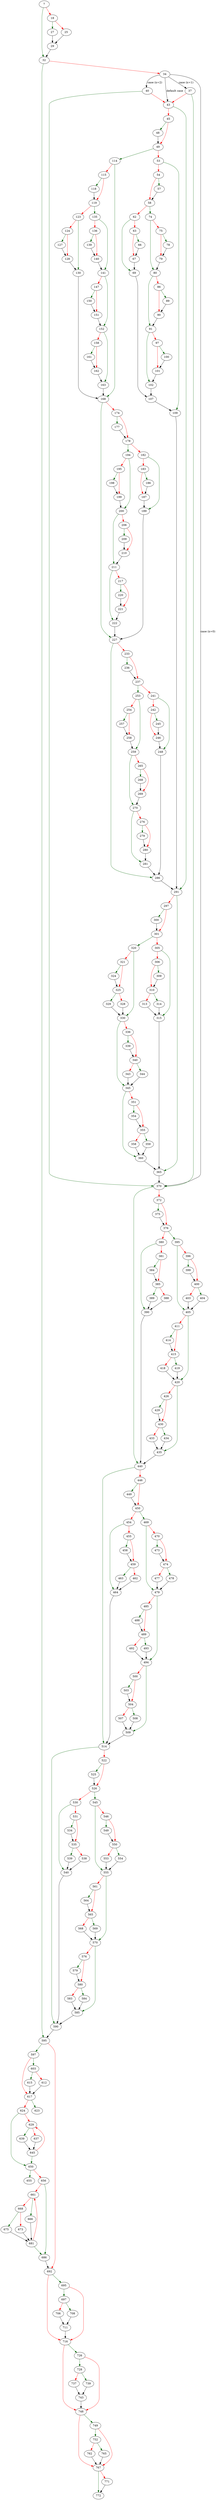 strict digraph "quote_name" {
	// Node definitions.
	7 [entry=true];
	32;
	18;
	27;
	25;
	29;
	595;
	34;
	370;
	37;
	40;
	43;
	291;
	45;
	48;
	49;
	114;
	53;
	109;
	54;
	57;
	58;
	74;
	62;
	69;
	63;
	66;
	67;
	107;
	80;
	75;
	78;
	79;
	91;
	86;
	89;
	90;
	102;
	97;
	100;
	101;
	168;
	115;
	118;
	119;
	135;
	123;
	130;
	124;
	127;
	128;
	141;
	136;
	139;
	140;
	152;
	147;
	150;
	151;
	163;
	158;
	161;
	162;
	227;
	174;
	177;
	178;
	194;
	182;
	189;
	183;
	186;
	187;
	200;
	195;
	198;
	199;
	211;
	206;
	209;
	210;
	222;
	217;
	220;
	221;
	286;
	233;
	236;
	237;
	253;
	241;
	248;
	242;
	245;
	246;
	259;
	254;
	257;
	258;
	270;
	265;
	268;
	269;
	281;
	276;
	279;
	280;
	365;
	297;
	300;
	301;
	320;
	305;
	315;
	306;
	309;
	310;
	314;
	313;
	330;
	321;
	324;
	325;
	329;
	328;
	345;
	336;
	339;
	340;
	344;
	343;
	360;
	351;
	354;
	355;
	359;
	358;
	440;
	372;
	375;
	376;
	395;
	380;
	390;
	381;
	384;
	385;
	389;
	388;
	405;
	396;
	399;
	400;
	404;
	403;
	420;
	411;
	414;
	415;
	419;
	418;
	435;
	426;
	429;
	430;
	434;
	433;
	514;
	446;
	449;
	450;
	469;
	454;
	464;
	455;
	458;
	459;
	463;
	462;
	479;
	470;
	473;
	474;
	478;
	477;
	494;
	485;
	488;
	489;
	493;
	492;
	509;
	500;
	503;
	504;
	508;
	507;
	590;
	522;
	525;
	526;
	545;
	530;
	540;
	531;
	534;
	535;
	539;
	538;
	555;
	546;
	549;
	550;
	554;
	553;
	570;
	561;
	564;
	565;
	569;
	568;
	585;
	576;
	579;
	580;
	584;
	583;
	597;
	692;
	603;
	617;
	615;
	612;
	623;
	624;
	650;
	629;
	639;
	637;
	645;
	655;
	656;
	686;
	661;
	666;
	668;
	681;
	675;
	673;
	695;
	716;
	697;
	708;
	706;
	711;
	726;
	748;
	728;
	739;
	737;
	743;
	749;
	767;
	752;
	765;
	762;
	772;
	771;

	// Edge definitions.
	7 -> 32 [
		color=darkgreen
		cond=true
	];
	7 -> 18 [
		color=red
		cond=false
	];
	32 -> 595 [
		color=darkgreen
		cond=true
	];
	32 -> 34 [
		color=red
		cond=false
	];
	18 -> 27 [
		color=darkgreen
		cond=true
	];
	18 -> 25 [
		color=red
		cond=false
	];
	27 -> 29;
	25 -> 29;
	29 -> 32;
	595 -> 597 [
		color=darkgreen
		cond=true
	];
	595 -> 692 [
		color=red
		cond=false
	];
	34 -> 370 [
		cond="case (x=0)"
		label="case (x=0)"
	];
	34 -> 37 [
		cond="case (x=1)"
		label="case (x=1)"
	];
	34 -> 40 [
		cond="case (x=2)"
		label="case (x=2)"
	];
	34 -> 43 [
		cond="default case"
		label="default case"
	];
	370 -> 440 [
		color=darkgreen
		cond=true
	];
	370 -> 372 [
		color=red
		cond=false
	];
	37 -> 370 [
		color=darkgreen
		cond=true
	];
	37 -> 43 [
		color=red
		cond=false
	];
	40 -> 370 [
		color=darkgreen
		cond=true
	];
	40 -> 43 [
		color=red
		cond=false
	];
	43 -> 291 [
		color=darkgreen
		cond=true
	];
	43 -> 45 [
		color=red
		cond=false
	];
	291 -> 365 [
		color=darkgreen
		cond=true
	];
	291 -> 297 [
		color=red
		cond=false
	];
	45 -> 48 [
		color=darkgreen
		cond=true
	];
	45 -> 49 [
		color=red
		cond=false
	];
	48 -> 49;
	49 -> 114 [
		color=darkgreen
		cond=true
	];
	49 -> 53 [
		color=red
		cond=false
	];
	114 -> 168 [
		color=darkgreen
		cond=true
	];
	114 -> 115 [
		color=red
		cond=false
	];
	53 -> 109 [
		color=darkgreen
		cond=true
	];
	53 -> 54 [
		color=red
		cond=false
	];
	109 -> 291;
	54 -> 57 [
		color=darkgreen
		cond=true
	];
	54 -> 58 [
		color=red
		cond=false
	];
	57 -> 58;
	58 -> 74 [
		color=darkgreen
		cond=true
	];
	58 -> 62 [
		color=red
		cond=false
	];
	74 -> 80 [
		color=darkgreen
		cond=true
	];
	74 -> 75 [
		color=red
		cond=false
	];
	62 -> 69 [
		color=darkgreen
		cond=true
	];
	62 -> 63 [
		color=red
		cond=false
	];
	69 -> 107;
	63 -> 66 [
		color=darkgreen
		cond=true
	];
	63 -> 67 [
		color=red
		cond=false
	];
	66 -> 67;
	67 -> 69;
	107 -> 109;
	80 -> 91 [
		color=darkgreen
		cond=true
	];
	80 -> 86 [
		color=red
		cond=false
	];
	75 -> 78 [
		color=darkgreen
		cond=true
	];
	75 -> 79 [
		color=red
		cond=false
	];
	78 -> 79;
	79 -> 80;
	91 -> 102 [
		color=darkgreen
		cond=true
	];
	91 -> 97 [
		color=red
		cond=false
	];
	86 -> 89 [
		color=darkgreen
		cond=true
	];
	86 -> 90 [
		color=red
		cond=false
	];
	89 -> 90;
	90 -> 91;
	102 -> 107;
	97 -> 100 [
		color=darkgreen
		cond=true
	];
	97 -> 101 [
		color=red
		cond=false
	];
	100 -> 101;
	101 -> 102;
	168 -> 227 [
		color=darkgreen
		cond=true
	];
	168 -> 174 [
		color=red
		cond=false
	];
	115 -> 118 [
		color=darkgreen
		cond=true
	];
	115 -> 119 [
		color=red
		cond=false
	];
	118 -> 119;
	119 -> 135 [
		color=darkgreen
		cond=true
	];
	119 -> 123 [
		color=red
		cond=false
	];
	135 -> 141 [
		color=darkgreen
		cond=true
	];
	135 -> 136 [
		color=red
		cond=false
	];
	123 -> 130 [
		color=darkgreen
		cond=true
	];
	123 -> 124 [
		color=red
		cond=false
	];
	130 -> 168;
	124 -> 127 [
		color=darkgreen
		cond=true
	];
	124 -> 128 [
		color=red
		cond=false
	];
	127 -> 128;
	128 -> 130;
	141 -> 152 [
		color=darkgreen
		cond=true
	];
	141 -> 147 [
		color=red
		cond=false
	];
	136 -> 139 [
		color=darkgreen
		cond=true
	];
	136 -> 140 [
		color=red
		cond=false
	];
	139 -> 140;
	140 -> 141;
	152 -> 163 [
		color=darkgreen
		cond=true
	];
	152 -> 158 [
		color=red
		cond=false
	];
	147 -> 150 [
		color=darkgreen
		cond=true
	];
	147 -> 151 [
		color=red
		cond=false
	];
	150 -> 151;
	151 -> 152;
	163 -> 168;
	158 -> 161 [
		color=darkgreen
		cond=true
	];
	158 -> 162 [
		color=red
		cond=false
	];
	161 -> 162;
	162 -> 163;
	227 -> 286 [
		color=darkgreen
		cond=true
	];
	227 -> 233 [
		color=red
		cond=false
	];
	174 -> 177 [
		color=darkgreen
		cond=true
	];
	174 -> 178 [
		color=red
		cond=false
	];
	177 -> 178;
	178 -> 194 [
		color=darkgreen
		cond=true
	];
	178 -> 182 [
		color=red
		cond=false
	];
	194 -> 200 [
		color=darkgreen
		cond=true
	];
	194 -> 195 [
		color=red
		cond=false
	];
	182 -> 189 [
		color=darkgreen
		cond=true
	];
	182 -> 183 [
		color=red
		cond=false
	];
	189 -> 227;
	183 -> 186 [
		color=darkgreen
		cond=true
	];
	183 -> 187 [
		color=red
		cond=false
	];
	186 -> 187;
	187 -> 189;
	200 -> 211 [
		color=darkgreen
		cond=true
	];
	200 -> 206 [
		color=red
		cond=false
	];
	195 -> 198 [
		color=darkgreen
		cond=true
	];
	195 -> 199 [
		color=red
		cond=false
	];
	198 -> 199;
	199 -> 200;
	211 -> 222 [
		color=darkgreen
		cond=true
	];
	211 -> 217 [
		color=red
		cond=false
	];
	206 -> 209 [
		color=darkgreen
		cond=true
	];
	206 -> 210 [
		color=red
		cond=false
	];
	209 -> 210;
	210 -> 211;
	222 -> 227;
	217 -> 220 [
		color=darkgreen
		cond=true
	];
	217 -> 221 [
		color=red
		cond=false
	];
	220 -> 221;
	221 -> 222;
	286 -> 291;
	233 -> 236 [
		color=darkgreen
		cond=true
	];
	233 -> 237 [
		color=red
		cond=false
	];
	236 -> 237;
	237 -> 253 [
		color=darkgreen
		cond=true
	];
	237 -> 241 [
		color=red
		cond=false
	];
	253 -> 259 [
		color=darkgreen
		cond=true
	];
	253 -> 254 [
		color=red
		cond=false
	];
	241 -> 248 [
		color=darkgreen
		cond=true
	];
	241 -> 242 [
		color=red
		cond=false
	];
	248 -> 286;
	242 -> 245 [
		color=darkgreen
		cond=true
	];
	242 -> 246 [
		color=red
		cond=false
	];
	245 -> 246;
	246 -> 248;
	259 -> 270 [
		color=darkgreen
		cond=true
	];
	259 -> 265 [
		color=red
		cond=false
	];
	254 -> 257 [
		color=darkgreen
		cond=true
	];
	254 -> 258 [
		color=red
		cond=false
	];
	257 -> 258;
	258 -> 259;
	270 -> 281 [
		color=darkgreen
		cond=true
	];
	270 -> 276 [
		color=red
		cond=false
	];
	265 -> 268 [
		color=darkgreen
		cond=true
	];
	265 -> 269 [
		color=red
		cond=false
	];
	268 -> 269;
	269 -> 270;
	281 -> 286;
	276 -> 279 [
		color=darkgreen
		cond=true
	];
	276 -> 280 [
		color=red
		cond=false
	];
	279 -> 280;
	280 -> 281;
	365 -> 370;
	297 -> 300 [
		color=darkgreen
		cond=true
	];
	297 -> 301 [
		color=red
		cond=false
	];
	300 -> 301;
	301 -> 320 [
		color=darkgreen
		cond=true
	];
	301 -> 305 [
		color=red
		cond=false
	];
	320 -> 330 [
		color=darkgreen
		cond=true
	];
	320 -> 321 [
		color=red
		cond=false
	];
	305 -> 315 [
		color=darkgreen
		cond=true
	];
	305 -> 306 [
		color=red
		cond=false
	];
	315 -> 365;
	306 -> 309 [
		color=darkgreen
		cond=true
	];
	306 -> 310 [
		color=red
		cond=false
	];
	309 -> 310;
	310 -> 314 [
		color=darkgreen
		cond=true
	];
	310 -> 313 [
		color=red
		cond=false
	];
	314 -> 315;
	313 -> 315;
	330 -> 345 [
		color=darkgreen
		cond=true
	];
	330 -> 336 [
		color=red
		cond=false
	];
	321 -> 324 [
		color=darkgreen
		cond=true
	];
	321 -> 325 [
		color=red
		cond=false
	];
	324 -> 325;
	325 -> 329 [
		color=darkgreen
		cond=true
	];
	325 -> 328 [
		color=red
		cond=false
	];
	329 -> 330;
	328 -> 330;
	345 -> 360 [
		color=darkgreen
		cond=true
	];
	345 -> 351 [
		color=red
		cond=false
	];
	336 -> 339 [
		color=darkgreen
		cond=true
	];
	336 -> 340 [
		color=red
		cond=false
	];
	339 -> 340;
	340 -> 344 [
		color=darkgreen
		cond=true
	];
	340 -> 343 [
		color=red
		cond=false
	];
	344 -> 345;
	343 -> 345;
	360 -> 365;
	351 -> 354 [
		color=darkgreen
		cond=true
	];
	351 -> 355 [
		color=red
		cond=false
	];
	354 -> 355;
	355 -> 359 [
		color=darkgreen
		cond=true
	];
	355 -> 358 [
		color=red
		cond=false
	];
	359 -> 360;
	358 -> 360;
	440 -> 514 [
		color=darkgreen
		cond=true
	];
	440 -> 446 [
		color=red
		cond=false
	];
	372 -> 375 [
		color=darkgreen
		cond=true
	];
	372 -> 376 [
		color=red
		cond=false
	];
	375 -> 376;
	376 -> 395 [
		color=darkgreen
		cond=true
	];
	376 -> 380 [
		color=red
		cond=false
	];
	395 -> 405 [
		color=darkgreen
		cond=true
	];
	395 -> 396 [
		color=red
		cond=false
	];
	380 -> 390 [
		color=darkgreen
		cond=true
	];
	380 -> 381 [
		color=red
		cond=false
	];
	390 -> 440;
	381 -> 384 [
		color=darkgreen
		cond=true
	];
	381 -> 385 [
		color=red
		cond=false
	];
	384 -> 385;
	385 -> 389 [
		color=darkgreen
		cond=true
	];
	385 -> 388 [
		color=red
		cond=false
	];
	389 -> 390;
	388 -> 390;
	405 -> 420 [
		color=darkgreen
		cond=true
	];
	405 -> 411 [
		color=red
		cond=false
	];
	396 -> 399 [
		color=darkgreen
		cond=true
	];
	396 -> 400 [
		color=red
		cond=false
	];
	399 -> 400;
	400 -> 404 [
		color=darkgreen
		cond=true
	];
	400 -> 403 [
		color=red
		cond=false
	];
	404 -> 405;
	403 -> 405;
	420 -> 435 [
		color=darkgreen
		cond=true
	];
	420 -> 426 [
		color=red
		cond=false
	];
	411 -> 414 [
		color=darkgreen
		cond=true
	];
	411 -> 415 [
		color=red
		cond=false
	];
	414 -> 415;
	415 -> 419 [
		color=darkgreen
		cond=true
	];
	415 -> 418 [
		color=red
		cond=false
	];
	419 -> 420;
	418 -> 420;
	435 -> 440;
	426 -> 429 [
		color=darkgreen
		cond=true
	];
	426 -> 430 [
		color=red
		cond=false
	];
	429 -> 430;
	430 -> 434 [
		color=darkgreen
		cond=true
	];
	430 -> 433 [
		color=red
		cond=false
	];
	434 -> 435;
	433 -> 435;
	514 -> 590 [
		color=darkgreen
		cond=true
	];
	514 -> 522 [
		color=red
		cond=false
	];
	446 -> 449 [
		color=darkgreen
		cond=true
	];
	446 -> 450 [
		color=red
		cond=false
	];
	449 -> 450;
	450 -> 469 [
		color=darkgreen
		cond=true
	];
	450 -> 454 [
		color=red
		cond=false
	];
	469 -> 479 [
		color=darkgreen
		cond=true
	];
	469 -> 470 [
		color=red
		cond=false
	];
	454 -> 464 [
		color=darkgreen
		cond=true
	];
	454 -> 455 [
		color=red
		cond=false
	];
	464 -> 514;
	455 -> 458 [
		color=darkgreen
		cond=true
	];
	455 -> 459 [
		color=red
		cond=false
	];
	458 -> 459;
	459 -> 463 [
		color=darkgreen
		cond=true
	];
	459 -> 462 [
		color=red
		cond=false
	];
	463 -> 464;
	462 -> 464;
	479 -> 494 [
		color=darkgreen
		cond=true
	];
	479 -> 485 [
		color=red
		cond=false
	];
	470 -> 473 [
		color=darkgreen
		cond=true
	];
	470 -> 474 [
		color=red
		cond=false
	];
	473 -> 474;
	474 -> 478 [
		color=darkgreen
		cond=true
	];
	474 -> 477 [
		color=red
		cond=false
	];
	478 -> 479;
	477 -> 479;
	494 -> 509 [
		color=darkgreen
		cond=true
	];
	494 -> 500 [
		color=red
		cond=false
	];
	485 -> 488 [
		color=darkgreen
		cond=true
	];
	485 -> 489 [
		color=red
		cond=false
	];
	488 -> 489;
	489 -> 493 [
		color=darkgreen
		cond=true
	];
	489 -> 492 [
		color=red
		cond=false
	];
	493 -> 494;
	492 -> 494;
	509 -> 514;
	500 -> 503 [
		color=darkgreen
		cond=true
	];
	500 -> 504 [
		color=red
		cond=false
	];
	503 -> 504;
	504 -> 508 [
		color=darkgreen
		cond=true
	];
	504 -> 507 [
		color=red
		cond=false
	];
	508 -> 509;
	507 -> 509;
	590 -> 595;
	522 -> 525 [
		color=darkgreen
		cond=true
	];
	522 -> 526 [
		color=red
		cond=false
	];
	525 -> 526;
	526 -> 545 [
		color=darkgreen
		cond=true
	];
	526 -> 530 [
		color=red
		cond=false
	];
	545 -> 555 [
		color=darkgreen
		cond=true
	];
	545 -> 546 [
		color=red
		cond=false
	];
	530 -> 540 [
		color=darkgreen
		cond=true
	];
	530 -> 531 [
		color=red
		cond=false
	];
	540 -> 590;
	531 -> 534 [
		color=darkgreen
		cond=true
	];
	531 -> 535 [
		color=red
		cond=false
	];
	534 -> 535;
	535 -> 539 [
		color=darkgreen
		cond=true
	];
	535 -> 538 [
		color=red
		cond=false
	];
	539 -> 540;
	538 -> 540;
	555 -> 570 [
		color=darkgreen
		cond=true
	];
	555 -> 561 [
		color=red
		cond=false
	];
	546 -> 549 [
		color=darkgreen
		cond=true
	];
	546 -> 550 [
		color=red
		cond=false
	];
	549 -> 550;
	550 -> 554 [
		color=darkgreen
		cond=true
	];
	550 -> 553 [
		color=red
		cond=false
	];
	554 -> 555;
	553 -> 555;
	570 -> 585 [
		color=darkgreen
		cond=true
	];
	570 -> 576 [
		color=red
		cond=false
	];
	561 -> 564 [
		color=darkgreen
		cond=true
	];
	561 -> 565 [
		color=red
		cond=false
	];
	564 -> 565;
	565 -> 569 [
		color=darkgreen
		cond=true
	];
	565 -> 568 [
		color=red
		cond=false
	];
	569 -> 570;
	568 -> 570;
	585 -> 590;
	576 -> 579 [
		color=darkgreen
		cond=true
	];
	576 -> 580 [
		color=red
		cond=false
	];
	579 -> 580;
	580 -> 584 [
		color=darkgreen
		cond=true
	];
	580 -> 583 [
		color=red
		cond=false
	];
	584 -> 585;
	583 -> 585;
	597 -> 603 [
		color=darkgreen
		cond=true
	];
	597 -> 617 [
		color=red
		cond=false
	];
	692 -> 695 [
		color=darkgreen
		cond=true
	];
	692 -> 716 [
		color=red
		cond=false
	];
	603 -> 615 [
		color=darkgreen
		cond=true
	];
	603 -> 612 [
		color=red
		cond=false
	];
	617 -> 623 [
		color=darkgreen
		cond=true
	];
	617 -> 624 [
		color=red
		cond=false
	];
	615 -> 617;
	612 -> 617;
	624 -> 650 [
		color=darkgreen
		cond=true
	];
	624 -> 629 [
		color=red
		cond=false
	];
	650 -> 655 [
		color=darkgreen
		cond=true
	];
	650 -> 656 [
		color=red
		cond=false
	];
	629 -> 639 [
		color=darkgreen
		cond=true
	];
	629 -> 637 [
		color=red
		cond=false
	];
	639 -> 645;
	637 -> 645;
	645 -> 650 [
		color=darkgreen
		cond=true
	];
	645 -> 629 [
		color=red
		cond=false
	];
	656 -> 686 [
		color=darkgreen
		cond=true
	];
	656 -> 661 [
		color=red
		cond=false
	];
	686 -> 692;
	661 -> 666 [
		color=darkgreen
		cond=true
	];
	661 -> 668 [
		color=red
		cond=false
	];
	666 -> 681;
	668 -> 675 [
		color=darkgreen
		cond=true
	];
	668 -> 673 [
		color=red
		cond=false
	];
	681 -> 686 [
		color=darkgreen
		cond=true
	];
	681 -> 661 [
		color=red
		cond=false
	];
	675 -> 681;
	673 -> 681;
	695 -> 716 [
		color=red
		cond=false
	];
	695 -> 697 [
		color=darkgreen
		cond=true
	];
	716 -> 726 [
		color=darkgreen
		cond=true
	];
	716 -> 748 [
		color=red
		cond=false
	];
	697 -> 708 [
		color=darkgreen
		cond=true
	];
	697 -> 706 [
		color=red
		cond=false
	];
	708 -> 711;
	706 -> 711;
	711 -> 716;
	726 -> 748 [
		color=red
		cond=false
	];
	726 -> 728 [
		color=darkgreen
		cond=true
	];
	748 -> 749 [
		color=darkgreen
		cond=true
	];
	748 -> 767 [
		color=red
		cond=false
	];
	728 -> 739 [
		color=darkgreen
		cond=true
	];
	728 -> 737 [
		color=red
		cond=false
	];
	739 -> 743;
	737 -> 743;
	743 -> 748;
	749 -> 767 [
		color=red
		cond=false
	];
	749 -> 752 [
		color=darkgreen
		cond=true
	];
	767 -> 772 [
		color=darkgreen
		cond=true
	];
	767 -> 771 [
		color=red
		cond=false
	];
	752 -> 765 [
		color=darkgreen
		cond=true
	];
	752 -> 762 [
		color=red
		cond=false
	];
	765 -> 767;
	762 -> 767;
	771 -> 772;
}